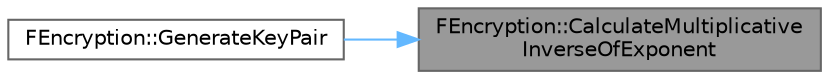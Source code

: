 digraph "FEncryption::CalculateMultiplicativeInverseOfExponent"
{
 // INTERACTIVE_SVG=YES
 // LATEX_PDF_SIZE
  bgcolor="transparent";
  edge [fontname=Helvetica,fontsize=10,labelfontname=Helvetica,labelfontsize=10];
  node [fontname=Helvetica,fontsize=10,shape=box,height=0.2,width=0.4];
  rankdir="RL";
  Node1 [id="Node000001",label="FEncryption::CalculateMultiplicative\lInverseOfExponent",height=0.2,width=0.4,color="gray40", fillcolor="grey60", style="filled", fontcolor="black",tooltip="Multiplicative inverse of exponent using extended GCD algorithm."];
  Node1 -> Node2 [id="edge1_Node000001_Node000002",dir="back",color="steelblue1",style="solid",tooltip=" "];
  Node2 [id="Node000002",label="FEncryption::GenerateKeyPair",height=0.2,width=0.4,color="grey40", fillcolor="white", style="filled",URL="$d5/d31/namespaceFEncryption.html#a3d375e2b5b09b0d0dbc08e698100575e",tooltip="Generate Key Pair for encryption and decryption."];
}
